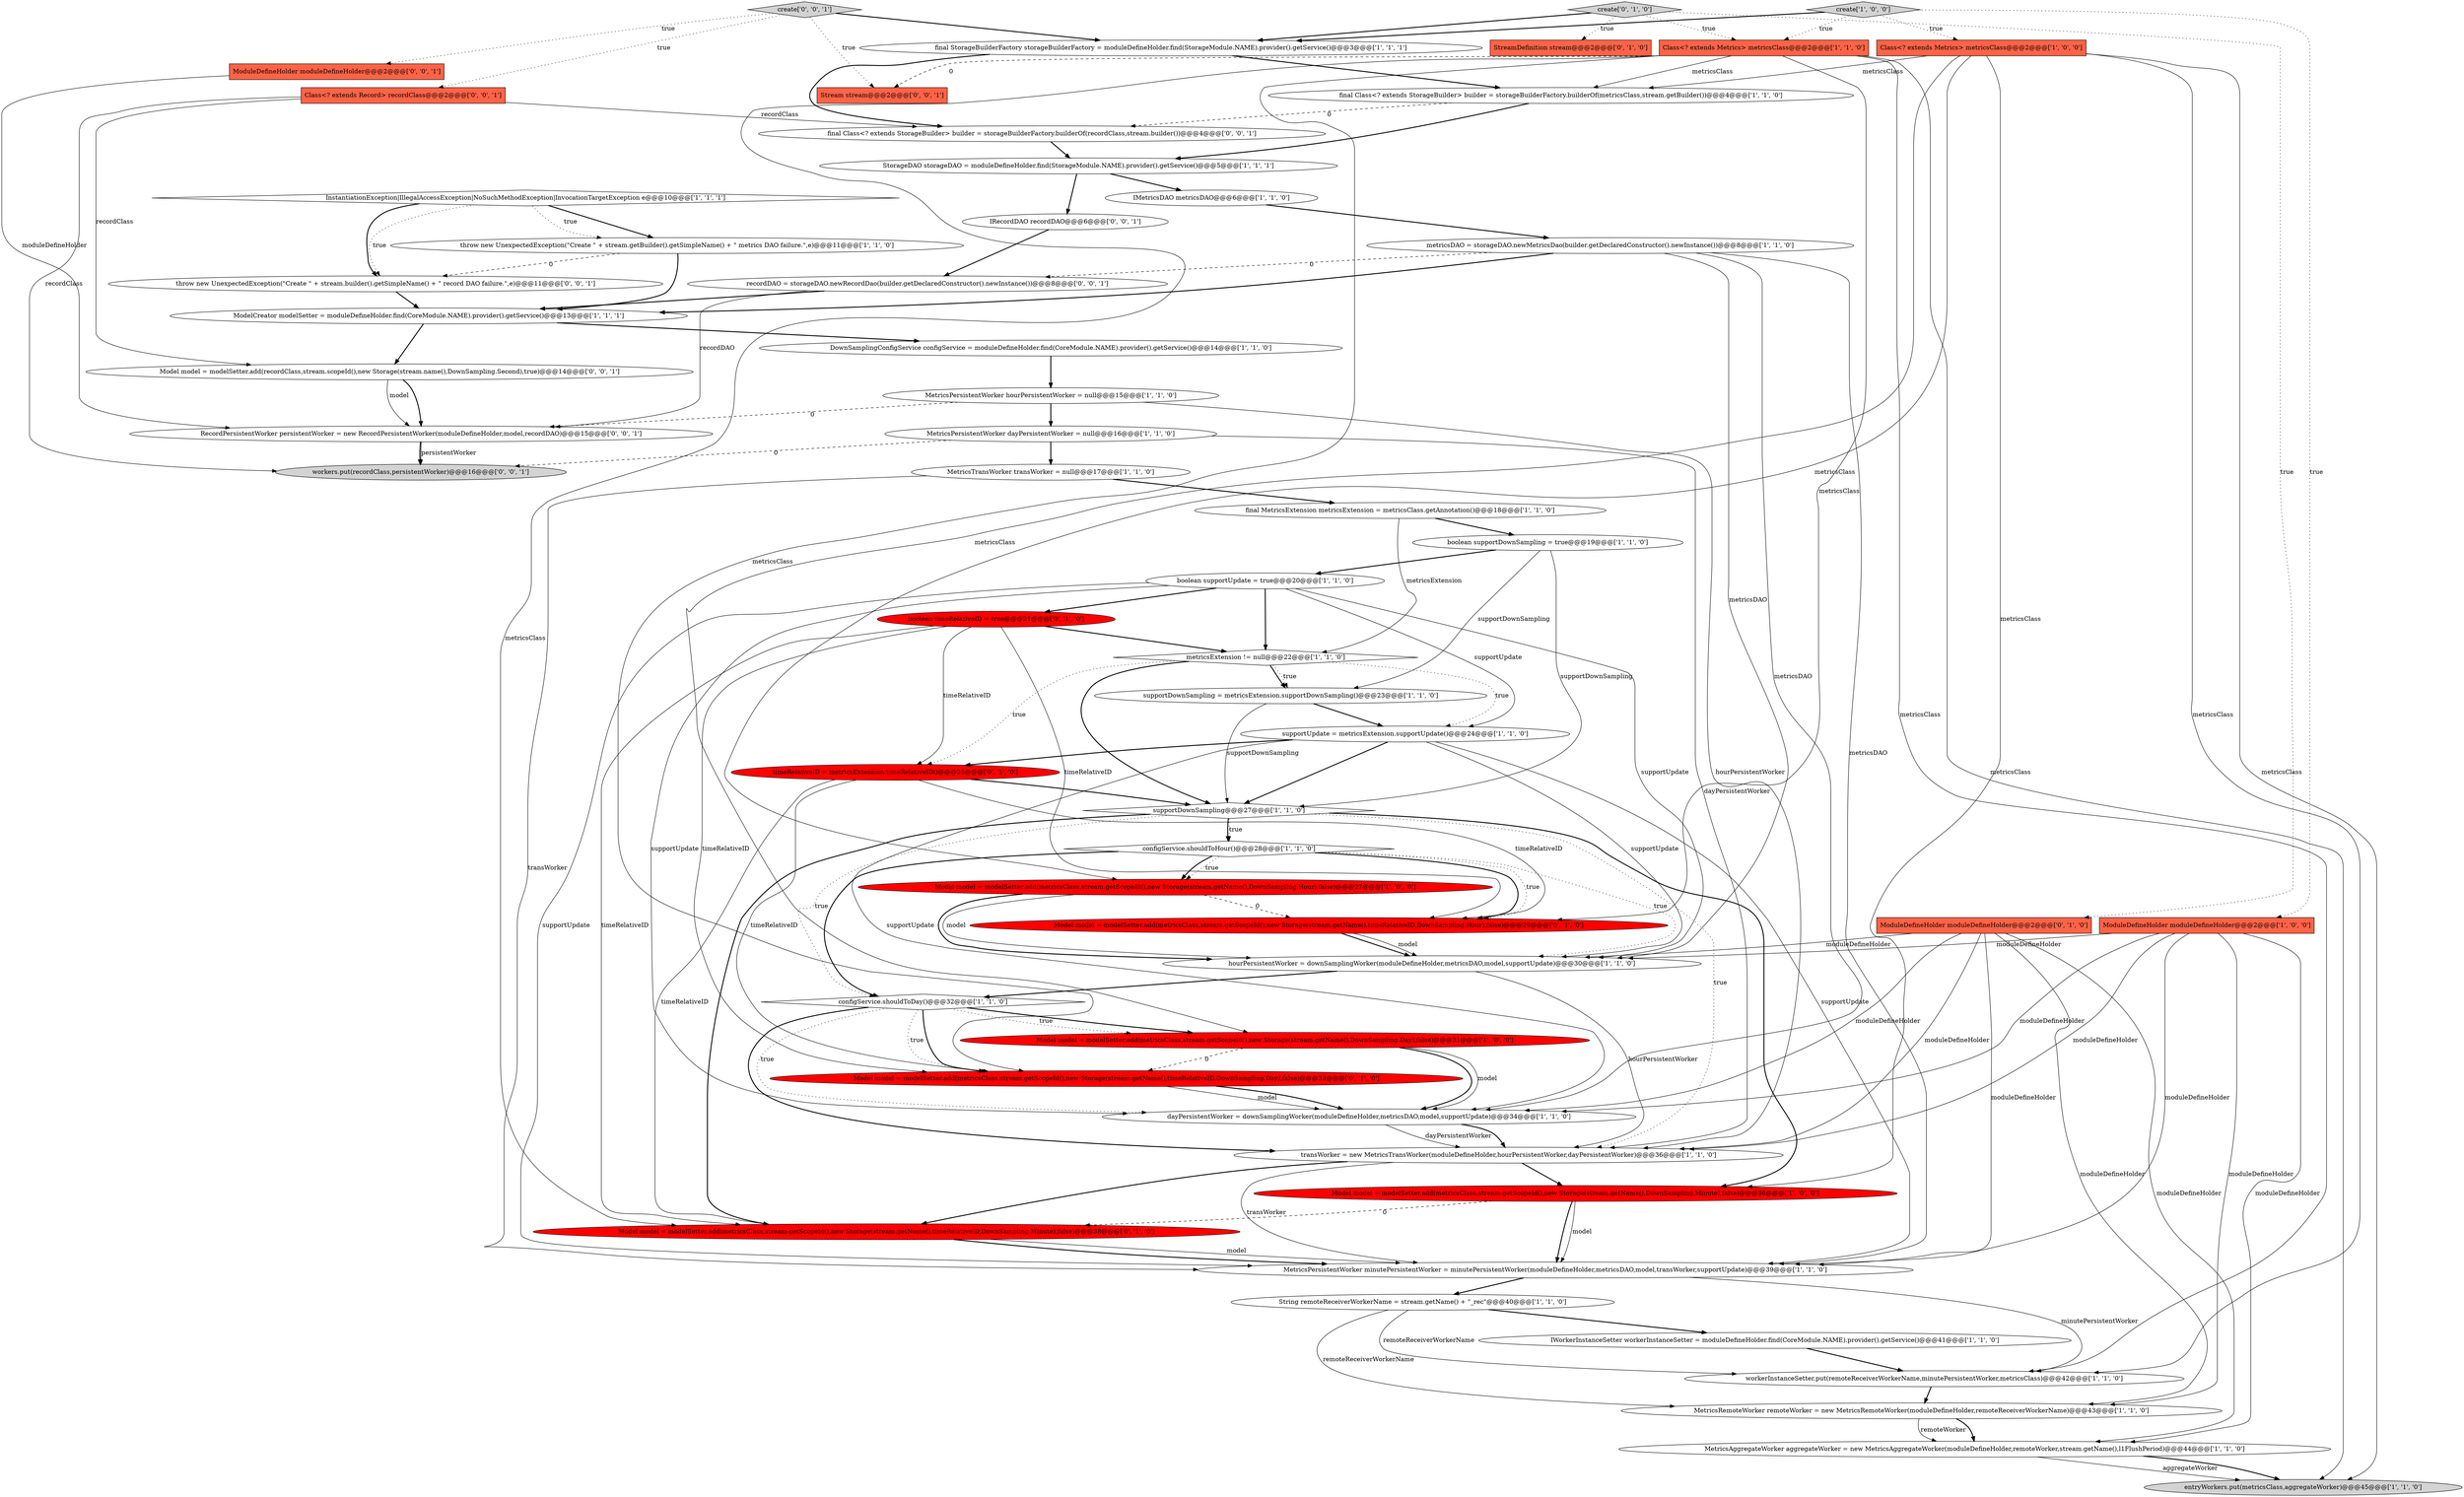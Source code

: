 digraph {
36 [style = filled, label = "Class<? extends Metrics> metricsClass@@@2@@@['1', '1', '0']", fillcolor = tomato, shape = box image = "AAA0AAABBB1BBB"];
19 [style = filled, label = "create['1', '0', '0']", fillcolor = lightgray, shape = diamond image = "AAA0AAABBB1BBB"];
15 [style = filled, label = "boolean supportUpdate = true@@@20@@@['1', '1', '0']", fillcolor = white, shape = ellipse image = "AAA0AAABBB1BBB"];
21 [style = filled, label = "DownSamplingConfigService configService = moduleDefineHolder.find(CoreModule.NAME).provider().getService()@@@14@@@['1', '1', '0']", fillcolor = white, shape = ellipse image = "AAA0AAABBB1BBB"];
53 [style = filled, label = "create['0', '0', '1']", fillcolor = lightgray, shape = diamond image = "AAA0AAABBB3BBB"];
4 [style = filled, label = "MetricsAggregateWorker aggregateWorker = new MetricsAggregateWorker(moduleDefineHolder,remoteWorker,stream.getName(),l1FlushPeriod)@@@44@@@['1', '1', '0']", fillcolor = white, shape = ellipse image = "AAA0AAABBB1BBB"];
26 [style = filled, label = "ModuleDefineHolder moduleDefineHolder@@@2@@@['1', '0', '0']", fillcolor = tomato, shape = box image = "AAA0AAABBB1BBB"];
34 [style = filled, label = "InstantiationException|IllegalAccessException|NoSuchMethodException|InvocationTargetException e@@@10@@@['1', '1', '1']", fillcolor = white, shape = diamond image = "AAA0AAABBB1BBB"];
14 [style = filled, label = "IWorkerInstanceSetter workerInstanceSetter = moduleDefineHolder.find(CoreModule.NAME).provider().getService()@@@41@@@['1', '1', '0']", fillcolor = white, shape = ellipse image = "AAA0AAABBB1BBB"];
39 [style = filled, label = "Model model = modelSetter.add(metricsClass,stream.getScopeId(),new Storage(stream.getName(),timeRelativeID,DownSampling.Minute),false)@@@38@@@['0', '1', '0']", fillcolor = red, shape = ellipse image = "AAA1AAABBB2BBB"];
5 [style = filled, label = "MetricsTransWorker transWorker = null@@@17@@@['1', '1', '0']", fillcolor = white, shape = ellipse image = "AAA0AAABBB1BBB"];
16 [style = filled, label = "Model model = modelSetter.add(metricsClass,stream.getScopeId(),new Storage(stream.getName(),DownSampling.Minute),false)@@@36@@@['1', '0', '0']", fillcolor = red, shape = ellipse image = "AAA1AAABBB1BBB"];
54 [style = filled, label = "recordDAO = storageDAO.newRecordDao(builder.getDeclaredConstructor().newInstance())@@@8@@@['0', '0', '1']", fillcolor = white, shape = ellipse image = "AAA0AAABBB3BBB"];
24 [style = filled, label = "metricsDAO = storageDAO.newMetricsDao(builder.getDeclaredConstructor().newInstance())@@@8@@@['1', '1', '0']", fillcolor = white, shape = ellipse image = "AAA0AAABBB1BBB"];
50 [style = filled, label = "IRecordDAO recordDAO@@@6@@@['0', '0', '1']", fillcolor = white, shape = ellipse image = "AAA0AAABBB3BBB"];
8 [style = filled, label = "Model model = modelSetter.add(metricsClass,stream.getScopeId(),new Storage(stream.getName(),DownSampling.Day),false)@@@31@@@['1', '0', '0']", fillcolor = red, shape = ellipse image = "AAA1AAABBB1BBB"];
28 [style = filled, label = "IMetricsDAO metricsDAO@@@6@@@['1', '1', '0']", fillcolor = white, shape = ellipse image = "AAA0AAABBB1BBB"];
40 [style = filled, label = "boolean timeRelativeID = true@@@21@@@['0', '1', '0']", fillcolor = red, shape = ellipse image = "AAA1AAABBB2BBB"];
51 [style = filled, label = "workers.put(recordClass,persistentWorker)@@@16@@@['0', '0', '1']", fillcolor = lightgray, shape = ellipse image = "AAA0AAABBB3BBB"];
52 [style = filled, label = "throw new UnexpectedException(\"Create \" + stream.builder().getSimpleName() + \" record DAO failure.\",e)@@@11@@@['0', '0', '1']", fillcolor = white, shape = ellipse image = "AAA0AAABBB3BBB"];
29 [style = filled, label = "Class<? extends Metrics> metricsClass@@@2@@@['1', '0', '0']", fillcolor = tomato, shape = box image = "AAA0AAABBB1BBB"];
45 [style = filled, label = "Model model = modelSetter.add(metricsClass,stream.getScopeId(),new Storage(stream.getName(),timeRelativeID,DownSampling.Hour),false)@@@29@@@['0', '1', '0']", fillcolor = red, shape = ellipse image = "AAA1AAABBB2BBB"];
6 [style = filled, label = "dayPersistentWorker = downSamplingWorker(moduleDefineHolder,metricsDAO,model,supportUpdate)@@@34@@@['1', '1', '0']", fillcolor = white, shape = ellipse image = "AAA0AAABBB1BBB"];
49 [style = filled, label = "final Class<? extends StorageBuilder> builder = storageBuilderFactory.builderOf(recordClass,stream.builder())@@@4@@@['0', '0', '1']", fillcolor = white, shape = ellipse image = "AAA0AAABBB3BBB"];
18 [style = filled, label = "String remoteReceiverWorkerName = stream.getName() + \"_rec\"@@@40@@@['1', '1', '0']", fillcolor = white, shape = ellipse image = "AAA0AAABBB1BBB"];
37 [style = filled, label = "final Class<? extends StorageBuilder> builder = storageBuilderFactory.builderOf(metricsClass,stream.getBuilder())@@@4@@@['1', '1', '0']", fillcolor = white, shape = ellipse image = "AAA0AAABBB1BBB"];
30 [style = filled, label = "final StorageBuilderFactory storageBuilderFactory = moduleDefineHolder.find(StorageModule.NAME).provider().getService()@@@3@@@['1', '1', '1']", fillcolor = white, shape = ellipse image = "AAA0AAABBB1BBB"];
33 [style = filled, label = "throw new UnexpectedException(\"Create \" + stream.getBuilder().getSimpleName() + \" metrics DAO failure.\",e)@@@11@@@['1', '1', '0']", fillcolor = white, shape = ellipse image = "AAA0AAABBB1BBB"];
7 [style = filled, label = "supportDownSampling@@@27@@@['1', '1', '0']", fillcolor = white, shape = diamond image = "AAA0AAABBB1BBB"];
20 [style = filled, label = "final MetricsExtension metricsExtension = metricsClass.getAnnotation()@@@18@@@['1', '1', '0']", fillcolor = white, shape = ellipse image = "AAA0AAABBB1BBB"];
13 [style = filled, label = "boolean supportDownSampling = true@@@19@@@['1', '1', '0']", fillcolor = white, shape = ellipse image = "AAA0AAABBB1BBB"];
31 [style = filled, label = "MetricsPersistentWorker hourPersistentWorker = null@@@15@@@['1', '1', '0']", fillcolor = white, shape = ellipse image = "AAA0AAABBB1BBB"];
35 [style = filled, label = "ModelCreator modelSetter = moduleDefineHolder.find(CoreModule.NAME).provider().getService()@@@13@@@['1', '1', '1']", fillcolor = white, shape = ellipse image = "AAA0AAABBB1BBB"];
41 [style = filled, label = "Model model = modelSetter.add(metricsClass,stream.getScopeId(),new Storage(stream.getName(),timeRelativeID,DownSampling.Day),false)@@@33@@@['0', '1', '0']", fillcolor = red, shape = ellipse image = "AAA1AAABBB2BBB"];
43 [style = filled, label = "StreamDefinition stream@@@2@@@['0', '1', '0']", fillcolor = tomato, shape = box image = "AAA0AAABBB2BBB"];
9 [style = filled, label = "transWorker = new MetricsTransWorker(moduleDefineHolder,hourPersistentWorker,dayPersistentWorker)@@@36@@@['1', '1', '0']", fillcolor = white, shape = ellipse image = "AAA0AAABBB1BBB"];
23 [style = filled, label = "StorageDAO storageDAO = moduleDefineHolder.find(StorageModule.NAME).provider().getService()@@@5@@@['1', '1', '1']", fillcolor = white, shape = ellipse image = "AAA0AAABBB1BBB"];
11 [style = filled, label = "supportUpdate = metricsExtension.supportUpdate()@@@24@@@['1', '1', '0']", fillcolor = white, shape = ellipse image = "AAA0AAABBB1BBB"];
44 [style = filled, label = "timeRelativeID = metricsExtension.timeRelativeID()@@@25@@@['0', '1', '0']", fillcolor = red, shape = ellipse image = "AAA1AAABBB2BBB"];
46 [style = filled, label = "Class<? extends Record> recordClass@@@2@@@['0', '0', '1']", fillcolor = tomato, shape = box image = "AAA0AAABBB3BBB"];
17 [style = filled, label = "hourPersistentWorker = downSamplingWorker(moduleDefineHolder,metricsDAO,model,supportUpdate)@@@30@@@['1', '1', '0']", fillcolor = white, shape = ellipse image = "AAA0AAABBB1BBB"];
22 [style = filled, label = "configService.shouldToDay()@@@32@@@['1', '1', '0']", fillcolor = white, shape = diamond image = "AAA0AAABBB1BBB"];
56 [style = filled, label = "Model model = modelSetter.add(recordClass,stream.scopeId(),new Storage(stream.name(),DownSampling.Second),true)@@@14@@@['0', '0', '1']", fillcolor = white, shape = ellipse image = "AAA0AAABBB3BBB"];
2 [style = filled, label = "entryWorkers.put(metricsClass,aggregateWorker)@@@45@@@['1', '1', '0']", fillcolor = lightgray, shape = ellipse image = "AAA0AAABBB1BBB"];
47 [style = filled, label = "RecordPersistentWorker persistentWorker = new RecordPersistentWorker(moduleDefineHolder,model,recordDAO)@@@15@@@['0', '0', '1']", fillcolor = white, shape = ellipse image = "AAA0AAABBB3BBB"];
0 [style = filled, label = "supportDownSampling = metricsExtension.supportDownSampling()@@@23@@@['1', '1', '0']", fillcolor = white, shape = ellipse image = "AAA0AAABBB1BBB"];
3 [style = filled, label = "Model model = modelSetter.add(metricsClass,stream.getScopeId(),new Storage(stream.getName(),DownSampling.Hour),false)@@@27@@@['1', '0', '0']", fillcolor = red, shape = ellipse image = "AAA1AAABBB1BBB"];
38 [style = filled, label = "ModuleDefineHolder moduleDefineHolder@@@2@@@['0', '1', '0']", fillcolor = tomato, shape = box image = "AAA0AAABBB2BBB"];
42 [style = filled, label = "create['0', '1', '0']", fillcolor = lightgray, shape = diamond image = "AAA0AAABBB2BBB"];
1 [style = filled, label = "MetricsPersistentWorker dayPersistentWorker = null@@@16@@@['1', '1', '0']", fillcolor = white, shape = ellipse image = "AAA0AAABBB1BBB"];
55 [style = filled, label = "Stream stream@@@2@@@['0', '0', '1']", fillcolor = tomato, shape = box image = "AAA0AAABBB3BBB"];
25 [style = filled, label = "metricsExtension != null@@@22@@@['1', '1', '0']", fillcolor = white, shape = diamond image = "AAA0AAABBB1BBB"];
27 [style = filled, label = "MetricsPersistentWorker minutePersistentWorker = minutePersistentWorker(moduleDefineHolder,metricsDAO,model,transWorker,supportUpdate)@@@39@@@['1', '1', '0']", fillcolor = white, shape = ellipse image = "AAA0AAABBB1BBB"];
32 [style = filled, label = "workerInstanceSetter.put(remoteReceiverWorkerName,minutePersistentWorker,metricsClass)@@@42@@@['1', '1', '0']", fillcolor = white, shape = ellipse image = "AAA0AAABBB1BBB"];
12 [style = filled, label = "configService.shouldToHour()@@@28@@@['1', '1', '0']", fillcolor = white, shape = diamond image = "AAA0AAABBB1BBB"];
48 [style = filled, label = "ModuleDefineHolder moduleDefineHolder@@@2@@@['0', '0', '1']", fillcolor = tomato, shape = box image = "AAA0AAABBB3BBB"];
10 [style = filled, label = "MetricsRemoteWorker remoteWorker = new MetricsRemoteWorker(moduleDefineHolder,remoteReceiverWorkerName)@@@43@@@['1', '1', '0']", fillcolor = white, shape = ellipse image = "AAA0AAABBB1BBB"];
11->6 [style = solid, label="supportUpdate"];
41->6 [style = solid, label="model"];
1->5 [style = bold, label=""];
53->46 [style = dotted, label="true"];
12->45 [style = bold, label=""];
31->9 [style = solid, label="hourPersistentWorker"];
5->20 [style = bold, label=""];
15->25 [style = bold, label=""];
29->8 [style = solid, label="metricsClass"];
36->45 [style = solid, label="metricsClass"];
0->7 [style = solid, label="supportDownSampling"];
40->25 [style = bold, label=""];
44->7 [style = bold, label=""];
26->27 [style = solid, label="moduleDefineHolder"];
47->51 [style = solid, label="persistentWorker"];
8->6 [style = bold, label=""];
24->27 [style = solid, label="metricsDAO"];
31->1 [style = bold, label=""];
48->47 [style = solid, label="moduleDefineHolder"];
18->32 [style = solid, label="remoteReceiverWorkerName"];
30->49 [style = bold, label=""];
25->11 [style = dotted, label="true"];
9->16 [style = bold, label=""];
53->55 [style = dotted, label="true"];
56->47 [style = bold, label=""];
23->28 [style = bold, label=""];
27->32 [style = solid, label="minutePersistentWorker"];
22->8 [style = bold, label=""];
21->31 [style = bold, label=""];
39->27 [style = solid, label="model"];
7->16 [style = bold, label=""];
47->51 [style = bold, label=""];
42->38 [style = dotted, label="true"];
56->47 [style = solid, label="model"];
4->2 [style = solid, label="aggregateWorker"];
45->17 [style = bold, label=""];
26->9 [style = solid, label="moduleDefineHolder"];
50->54 [style = bold, label=""];
12->22 [style = bold, label=""];
46->49 [style = solid, label="recordClass"];
25->44 [style = dotted, label="true"];
40->39 [style = solid, label="timeRelativeID"];
52->35 [style = bold, label=""];
16->39 [style = dashed, label="0"];
12->3 [style = dotted, label="true"];
12->17 [style = dotted, label="true"];
53->48 [style = dotted, label="true"];
9->39 [style = bold, label=""];
34->52 [style = dotted, label="true"];
54->47 [style = solid, label="recordDAO"];
6->9 [style = solid, label="dayPersistentWorker"];
36->39 [style = solid, label="metricsClass"];
11->44 [style = bold, label=""];
34->52 [style = bold, label=""];
22->9 [style = bold, label=""];
34->33 [style = bold, label=""];
38->4 [style = solid, label="moduleDefineHolder"];
22->41 [style = bold, label=""];
42->36 [style = dotted, label="true"];
5->27 [style = solid, label="transWorker"];
53->30 [style = bold, label=""];
41->6 [style = bold, label=""];
4->2 [style = bold, label=""];
19->36 [style = dotted, label="true"];
25->7 [style = bold, label=""];
35->21 [style = bold, label=""];
32->10 [style = bold, label=""];
20->25 [style = solid, label="metricsExtension"];
7->12 [style = dotted, label="true"];
26->10 [style = solid, label="moduleDefineHolder"];
26->4 [style = solid, label="moduleDefineHolder"];
33->52 [style = dashed, label="0"];
38->6 [style = solid, label="moduleDefineHolder"];
19->29 [style = dotted, label="true"];
38->10 [style = solid, label="moduleDefineHolder"];
42->43 [style = dotted, label="true"];
19->30 [style = bold, label=""];
36->2 [style = solid, label="metricsClass"];
28->24 [style = bold, label=""];
13->15 [style = bold, label=""];
44->39 [style = solid, label="timeRelativeID"];
38->17 [style = solid, label="moduleDefineHolder"];
46->56 [style = solid, label="recordClass"];
7->22 [style = dotted, label="true"];
36->41 [style = solid, label="metricsClass"];
24->6 [style = solid, label="metricsDAO"];
36->55 [style = dashed, label="0"];
19->26 [style = dotted, label="true"];
25->0 [style = bold, label=""];
27->18 [style = bold, label=""];
54->35 [style = bold, label=""];
20->13 [style = bold, label=""];
15->6 [style = solid, label="supportUpdate"];
16->27 [style = bold, label=""];
16->27 [style = solid, label="model"];
40->41 [style = solid, label="timeRelativeID"];
40->45 [style = solid, label="timeRelativeID"];
46->51 [style = solid, label="recordClass"];
29->16 [style = solid, label="metricsClass"];
1->9 [style = solid, label="dayPersistentWorker"];
45->17 [style = solid, label="model"];
3->17 [style = solid, label="model"];
44->41 [style = solid, label="timeRelativeID"];
0->11 [style = bold, label=""];
1->51 [style = dashed, label="0"];
49->23 [style = bold, label=""];
15->11 [style = solid, label="supportUpdate"];
8->41 [style = dashed, label="0"];
9->27 [style = solid, label="transWorker"];
17->9 [style = solid, label="hourPersistentWorker"];
24->17 [style = solid, label="metricsDAO"];
7->39 [style = bold, label=""];
22->41 [style = dotted, label="true"];
3->45 [style = dashed, label="0"];
8->6 [style = solid, label="model"];
34->33 [style = dotted, label="true"];
29->37 [style = solid, label="metricsClass"];
11->27 [style = solid, label="supportUpdate"];
3->17 [style = bold, label=""];
15->40 [style = bold, label=""];
12->3 [style = bold, label=""];
40->44 [style = solid, label="timeRelativeID"];
13->0 [style = solid, label="supportDownSampling"];
14->32 [style = bold, label=""];
26->6 [style = solid, label="moduleDefineHolder"];
23->50 [style = bold, label=""];
38->27 [style = solid, label="moduleDefineHolder"];
29->3 [style = solid, label="metricsClass"];
31->47 [style = dashed, label="0"];
33->35 [style = bold, label=""];
7->12 [style = bold, label=""];
24->35 [style = bold, label=""];
18->10 [style = solid, label="remoteReceiverWorkerName"];
25->0 [style = dotted, label="true"];
30->37 [style = bold, label=""];
7->9 [style = dotted, label="true"];
26->17 [style = solid, label="moduleDefineHolder"];
11->17 [style = solid, label="supportUpdate"];
37->23 [style = bold, label=""];
17->22 [style = bold, label=""];
39->27 [style = bold, label=""];
35->56 [style = bold, label=""];
22->6 [style = dotted, label="true"];
13->7 [style = solid, label="supportDownSampling"];
38->9 [style = solid, label="moduleDefineHolder"];
29->32 [style = solid, label="metricsClass"];
22->8 [style = dotted, label="true"];
24->54 [style = dashed, label="0"];
12->45 [style = dotted, label="true"];
29->2 [style = solid, label="metricsClass"];
44->45 [style = solid, label="timeRelativeID"];
42->30 [style = bold, label=""];
10->4 [style = bold, label=""];
6->9 [style = bold, label=""];
15->27 [style = solid, label="supportUpdate"];
18->14 [style = bold, label=""];
11->7 [style = bold, label=""];
37->49 [style = dashed, label="0"];
36->37 [style = solid, label="metricsClass"];
15->17 [style = solid, label="supportUpdate"];
36->32 [style = solid, label="metricsClass"];
10->4 [style = solid, label="remoteWorker"];
}
